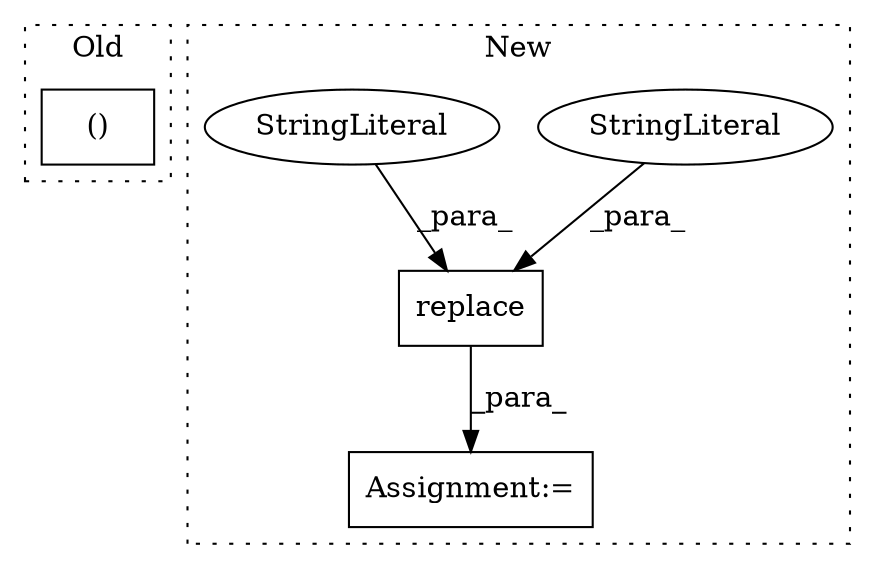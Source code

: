 digraph G {
subgraph cluster0 {
1 [label="()" a="106" s="10108" l="26" shape="box"];
label = "Old";
style="dotted";
}
subgraph cluster1 {
2 [label="replace" a="32" s="10741,10758" l="8,1" shape="box"];
3 [label="StringLiteral" a="45" s="10749" l="6" shape="ellipse"];
4 [label="StringLiteral" a="45" s="10756" l="2" shape="ellipse"];
5 [label="Assignment:=" a="7" s="10713" l="1" shape="box"];
label = "New";
style="dotted";
}
2 -> 5 [label="_para_"];
3 -> 2 [label="_para_"];
4 -> 2 [label="_para_"];
}